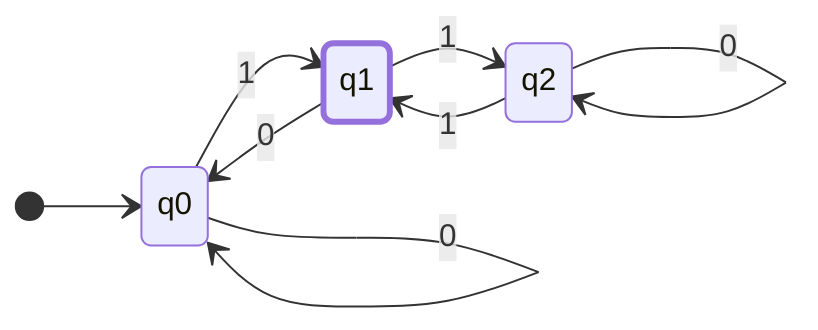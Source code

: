 stateDiagram-v2
		direction LR
		classDef Accept stroke-width:3px
    state q0
		state q1
		state q2
    [*] --> q0
		q0 --> q0 : 0
		q0 --> q1 : 1
		q1 --> q0 : 0
		q1 --> q2 : 1
		q2 --> q1 : 1
		q2 --> q2 : 0

		class q1 Accept